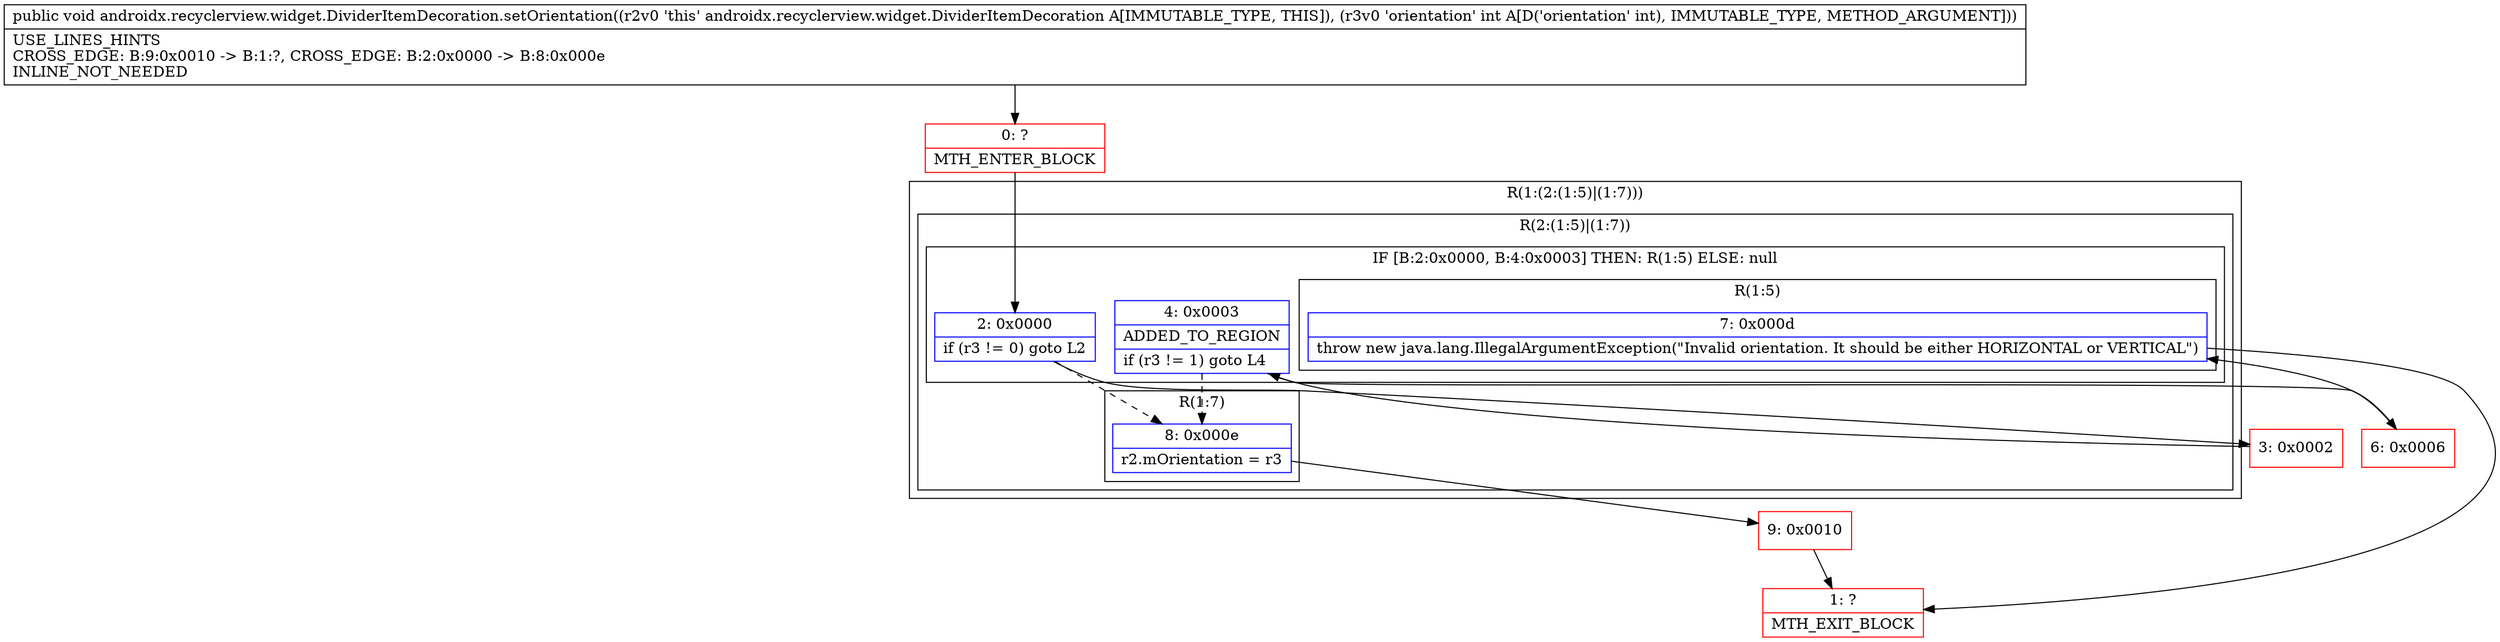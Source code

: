 digraph "CFG forandroidx.recyclerview.widget.DividerItemDecoration.setOrientation(I)V" {
subgraph cluster_Region_1652760050 {
label = "R(1:(2:(1:5)|(1:7)))";
node [shape=record,color=blue];
subgraph cluster_Region_796275380 {
label = "R(2:(1:5)|(1:7))";
node [shape=record,color=blue];
subgraph cluster_IfRegion_552541867 {
label = "IF [B:2:0x0000, B:4:0x0003] THEN: R(1:5) ELSE: null";
node [shape=record,color=blue];
Node_2 [shape=record,label="{2\:\ 0x0000|if (r3 != 0) goto L2\l}"];
Node_4 [shape=record,label="{4\:\ 0x0003|ADDED_TO_REGION\l|if (r3 != 1) goto L4\l}"];
subgraph cluster_Region_513757737 {
label = "R(1:5)";
node [shape=record,color=blue];
Node_7 [shape=record,label="{7\:\ 0x000d|throw new java.lang.IllegalArgumentException(\"Invalid orientation. It should be either HORIZONTAL or VERTICAL\")\l}"];
}
}
subgraph cluster_Region_1686745221 {
label = "R(1:7)";
node [shape=record,color=blue];
Node_8 [shape=record,label="{8\:\ 0x000e|r2.mOrientation = r3\l}"];
}
}
}
Node_0 [shape=record,color=red,label="{0\:\ ?|MTH_ENTER_BLOCK\l}"];
Node_3 [shape=record,color=red,label="{3\:\ 0x0002}"];
Node_6 [shape=record,color=red,label="{6\:\ 0x0006}"];
Node_1 [shape=record,color=red,label="{1\:\ ?|MTH_EXIT_BLOCK\l}"];
Node_9 [shape=record,color=red,label="{9\:\ 0x0010}"];
MethodNode[shape=record,label="{public void androidx.recyclerview.widget.DividerItemDecoration.setOrientation((r2v0 'this' androidx.recyclerview.widget.DividerItemDecoration A[IMMUTABLE_TYPE, THIS]), (r3v0 'orientation' int A[D('orientation' int), IMMUTABLE_TYPE, METHOD_ARGUMENT]))  | USE_LINES_HINTS\lCROSS_EDGE: B:9:0x0010 \-\> B:1:?, CROSS_EDGE: B:2:0x0000 \-\> B:8:0x000e\lINLINE_NOT_NEEDED\l}"];
MethodNode -> Node_0;Node_2 -> Node_3;
Node_2 -> Node_8[style=dashed];
Node_4 -> Node_6;
Node_4 -> Node_8[style=dashed];
Node_7 -> Node_1;
Node_8 -> Node_9;
Node_0 -> Node_2;
Node_3 -> Node_4;
Node_6 -> Node_7;
Node_9 -> Node_1;
}

